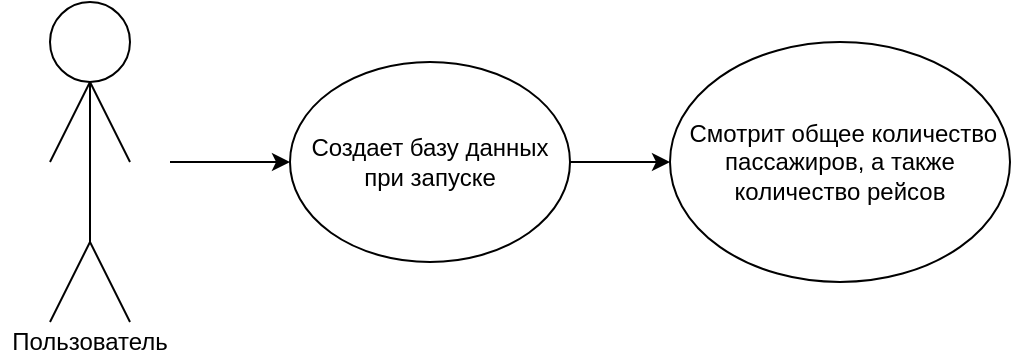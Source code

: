 <mxfile version="14.8.1" type="device"><diagram id="PYiUR1zh_Z2hmYKtjiZs" name="Page-1"><mxGraphModel dx="1422" dy="789" grid="1" gridSize="10" guides="1" tooltips="1" connect="1" arrows="1" fold="1" page="1" pageScale="1" pageWidth="827" pageHeight="1169" math="0" shadow="0"><root><mxCell id="0"/><mxCell id="1" parent="0"/><mxCell id="bKHH5rjzZo7u4OhiGjHj-1" value="" style="endArrow=none;html=1;" edge="1" parent="1"><mxGeometry width="50" height="50" relative="1" as="geometry"><mxPoint x="160" y="360" as="sourcePoint"/><mxPoint x="160" y="280" as="targetPoint"/></mxGeometry></mxCell><mxCell id="bKHH5rjzZo7u4OhiGjHj-2" value="" style="endArrow=none;html=1;" edge="1" parent="1"><mxGeometry width="50" height="50" relative="1" as="geometry"><mxPoint x="160" y="360" as="sourcePoint"/><mxPoint x="140" y="400" as="targetPoint"/></mxGeometry></mxCell><mxCell id="bKHH5rjzZo7u4OhiGjHj-3" value="" style="endArrow=none;html=1;" edge="1" parent="1"><mxGeometry width="50" height="50" relative="1" as="geometry"><mxPoint x="160" y="360" as="sourcePoint"/><mxPoint x="180" y="400" as="targetPoint"/></mxGeometry></mxCell><mxCell id="bKHH5rjzZo7u4OhiGjHj-5" value="" style="endArrow=none;html=1;" edge="1" parent="1"><mxGeometry width="50" height="50" relative="1" as="geometry"><mxPoint x="160" y="280" as="sourcePoint"/><mxPoint x="140" y="320" as="targetPoint"/></mxGeometry></mxCell><mxCell id="bKHH5rjzZo7u4OhiGjHj-6" value="" style="endArrow=none;html=1;" edge="1" parent="1"><mxGeometry width="50" height="50" relative="1" as="geometry"><mxPoint x="160" y="280" as="sourcePoint"/><mxPoint x="180" y="320" as="targetPoint"/></mxGeometry></mxCell><mxCell id="bKHH5rjzZo7u4OhiGjHj-7" value="" style="ellipse;whiteSpace=wrap;html=1;aspect=fixed;" vertex="1" parent="1"><mxGeometry x="140" y="240" width="40" height="40" as="geometry"/></mxCell><mxCell id="bKHH5rjzZo7u4OhiGjHj-8" value="Пользователь" style="text;html=1;strokeColor=none;fillColor=none;align=center;verticalAlign=middle;whiteSpace=wrap;rounded=0;" vertex="1" parent="1"><mxGeometry x="115" y="400" width="90" height="20" as="geometry"/></mxCell><mxCell id="bKHH5rjzZo7u4OhiGjHj-9" value="" style="endArrow=classic;html=1;" edge="1" parent="1" target="bKHH5rjzZo7u4OhiGjHj-10"><mxGeometry width="50" height="50" relative="1" as="geometry"><mxPoint x="360" y="320" as="sourcePoint"/><mxPoint x="280" y="320" as="targetPoint"/></mxGeometry></mxCell><mxCell id="bKHH5rjzZo7u4OhiGjHj-10" value="&amp;nbsp;Смотрит общее количество пассажиров, а также количество рейсов" style="ellipse;whiteSpace=wrap;html=1;" vertex="1" parent="1"><mxGeometry x="450" y="260" width="170" height="120" as="geometry"/></mxCell><mxCell id="bKHH5rjzZo7u4OhiGjHj-11" value="Создает базу данных при запуске" style="ellipse;whiteSpace=wrap;html=1;" vertex="1" parent="1"><mxGeometry x="260" y="270" width="140" height="100" as="geometry"/></mxCell><mxCell id="bKHH5rjzZo7u4OhiGjHj-12" value="" style="endArrow=classic;html=1;entryX=0;entryY=0.5;entryDx=0;entryDy=0;" edge="1" parent="1" target="bKHH5rjzZo7u4OhiGjHj-11"><mxGeometry width="50" height="50" relative="1" as="geometry"><mxPoint x="200" y="320" as="sourcePoint"/><mxPoint x="440" y="240" as="targetPoint"/></mxGeometry></mxCell></root></mxGraphModel></diagram></mxfile>